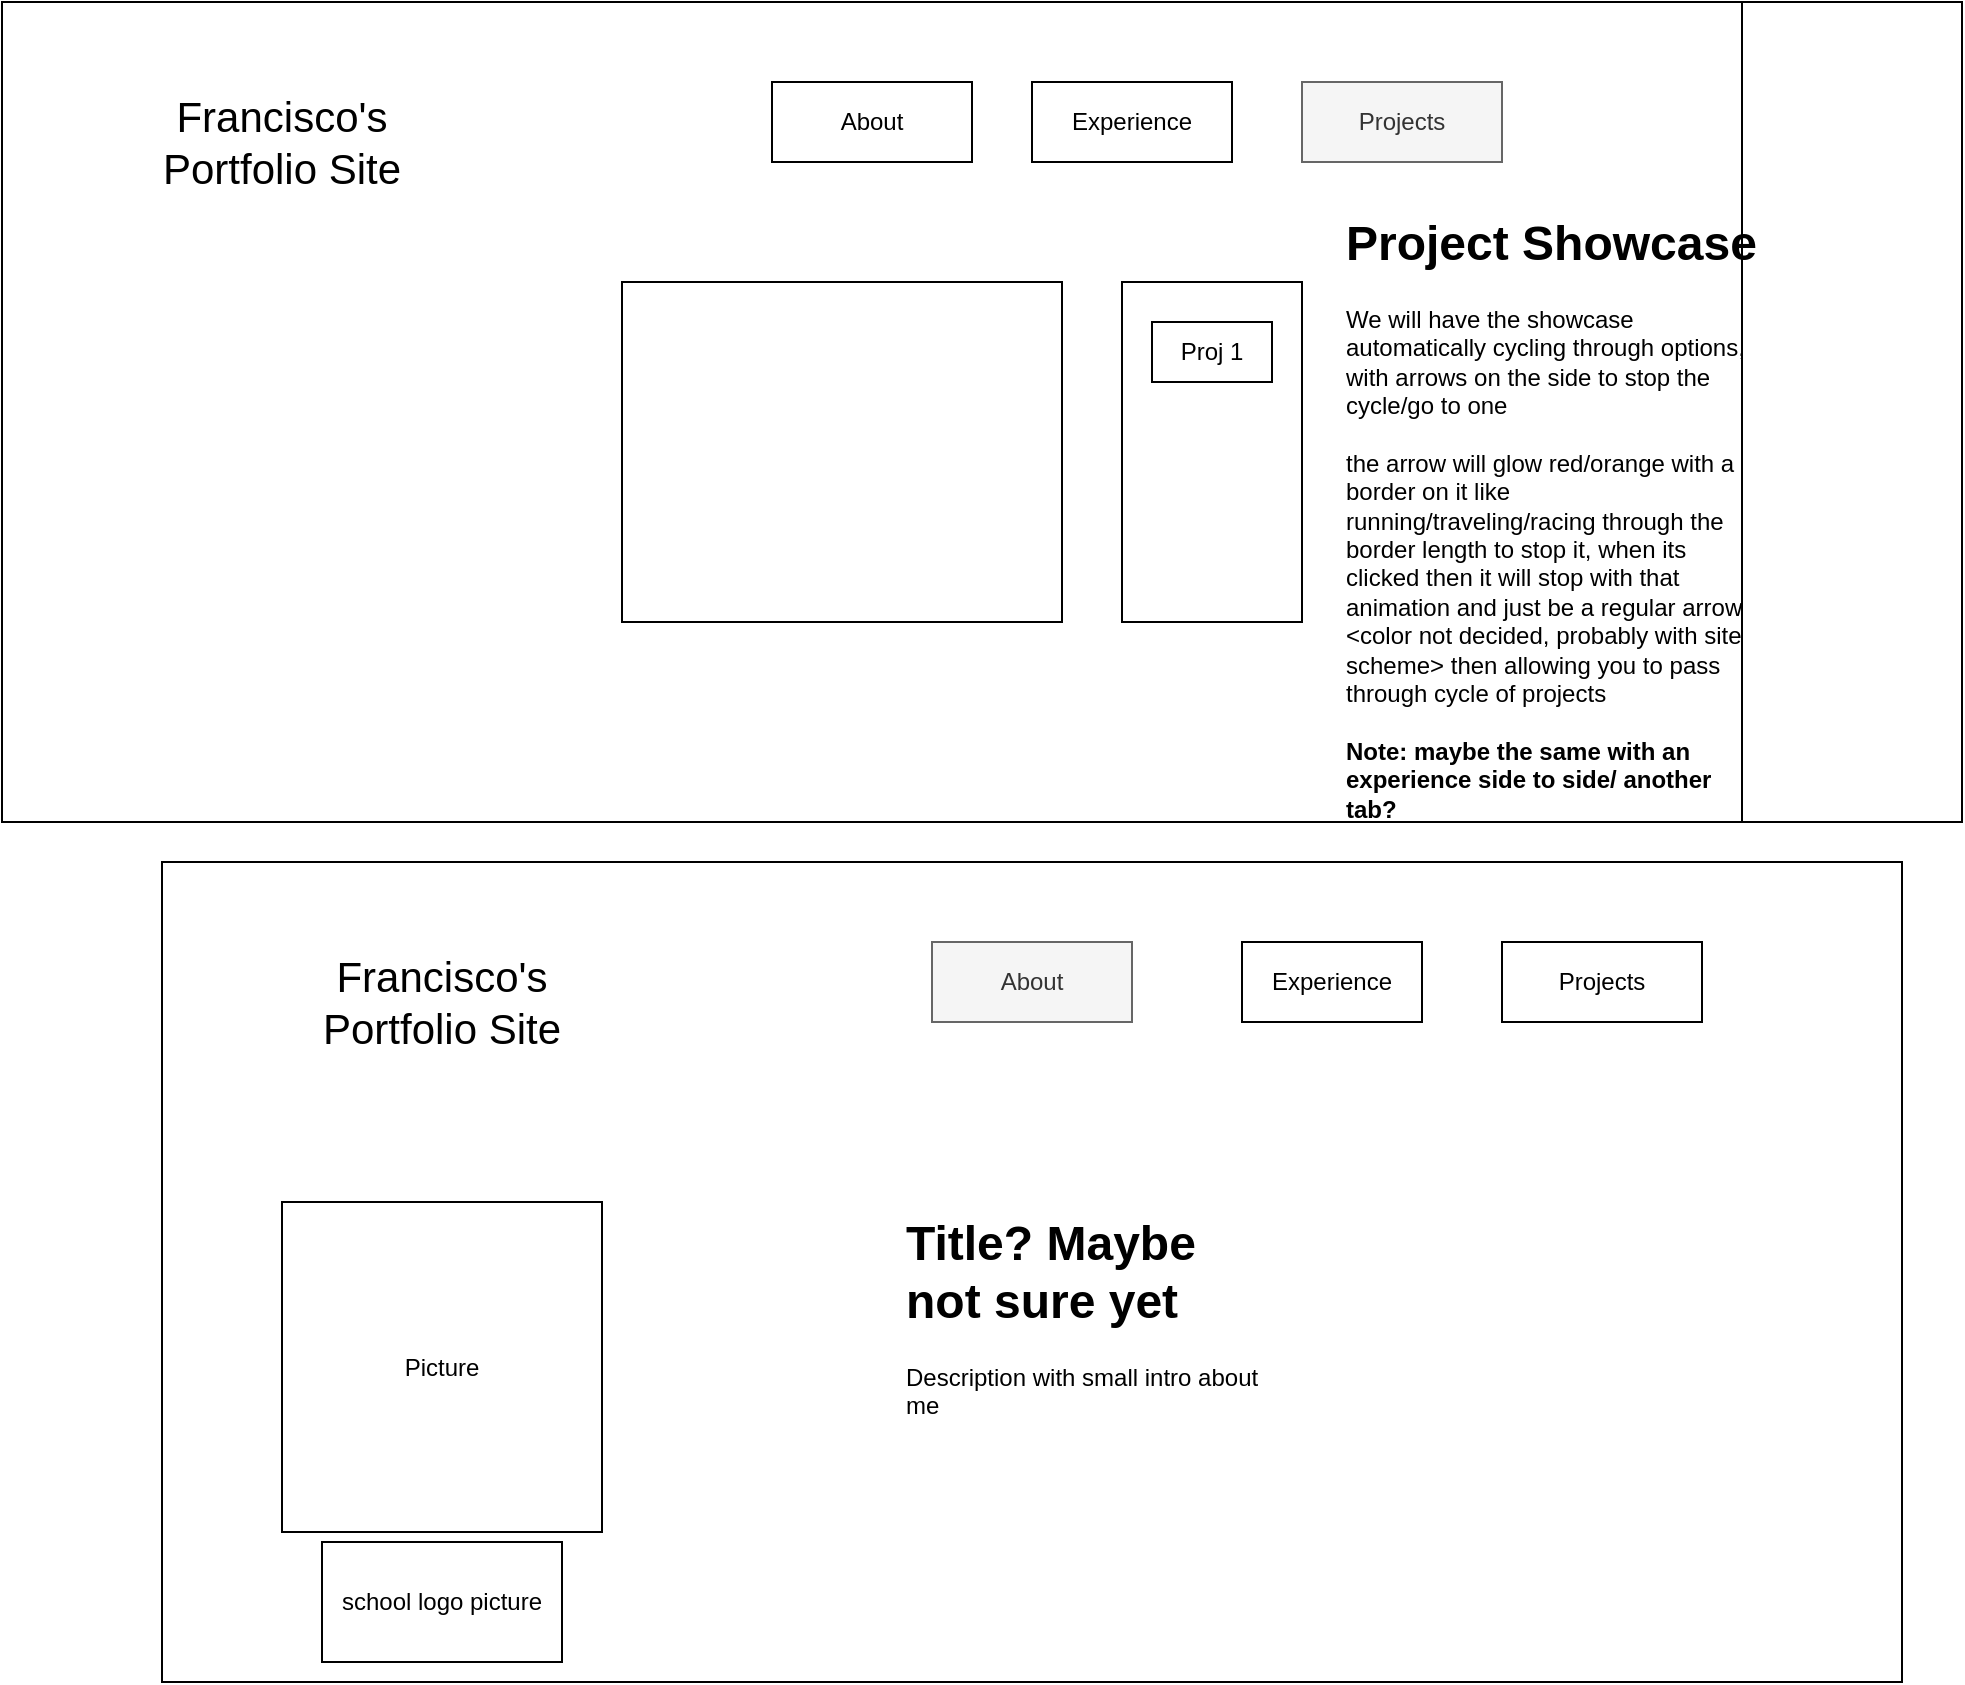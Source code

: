 <mxfile version="24.4.13" type="github">
  <diagram name="Page-1" id="g1WAVAjbO5atQVQJlWGi">
    <mxGraphModel dx="2120" dy="872" grid="1" gridSize="10" guides="1" tooltips="1" connect="1" arrows="1" fold="1" page="1" pageScale="1" pageWidth="850" pageHeight="1100" math="0" shadow="0">
      <root>
        <mxCell id="0" />
        <mxCell id="1" parent="0" />
        <mxCell id="PR-lpg25MrEcDCoxDuMA-18" value="" style="group;strokeColor=default;" vertex="1" connectable="0" parent="1">
          <mxGeometry x="-190" y="230" width="980" height="410" as="geometry" />
        </mxCell>
        <mxCell id="PR-lpg25MrEcDCoxDuMA-3" value="" style="rounded=0;whiteSpace=wrap;html=1;" vertex="1" parent="PR-lpg25MrEcDCoxDuMA-18">
          <mxGeometry width="870" height="410" as="geometry" />
        </mxCell>
        <mxCell id="PR-lpg25MrEcDCoxDuMA-4" value="About" style="rounded=0;whiteSpace=wrap;html=1;" vertex="1" parent="PR-lpg25MrEcDCoxDuMA-18">
          <mxGeometry x="385" y="40" width="100" height="40" as="geometry" />
        </mxCell>
        <mxCell id="PR-lpg25MrEcDCoxDuMA-8" value="Projects" style="rounded=0;whiteSpace=wrap;html=1;fillColor=#f5f5f5;fontColor=#333333;strokeColor=#666666;" vertex="1" parent="PR-lpg25MrEcDCoxDuMA-18">
          <mxGeometry x="650" y="40" width="100" height="40" as="geometry" />
        </mxCell>
        <mxCell id="PR-lpg25MrEcDCoxDuMA-9" value="Experience" style="rounded=0;whiteSpace=wrap;html=1;" vertex="1" parent="PR-lpg25MrEcDCoxDuMA-18">
          <mxGeometry x="515" y="40" width="100" height="40" as="geometry" />
        </mxCell>
        <mxCell id="PR-lpg25MrEcDCoxDuMA-12" value="&lt;font style=&quot;font-size: 21px;&quot;&gt;Francisco&#39;s Portfolio Site&lt;/font&gt;" style="text;html=1;align=center;verticalAlign=middle;whiteSpace=wrap;rounded=0;" vertex="1" parent="PR-lpg25MrEcDCoxDuMA-18">
          <mxGeometry x="50" y="40" width="180" height="60" as="geometry" />
        </mxCell>
        <mxCell id="PR-lpg25MrEcDCoxDuMA-25" value="" style="rounded=0;whiteSpace=wrap;html=1;" vertex="1" parent="PR-lpg25MrEcDCoxDuMA-18">
          <mxGeometry x="310" y="140" width="220" height="170" as="geometry" />
        </mxCell>
        <mxCell id="PR-lpg25MrEcDCoxDuMA-27" value="" style="rounded=0;whiteSpace=wrap;html=1;" vertex="1" parent="PR-lpg25MrEcDCoxDuMA-18">
          <mxGeometry x="560" y="140" width="90" height="170" as="geometry" />
        </mxCell>
        <mxCell id="PR-lpg25MrEcDCoxDuMA-28" value="Proj 1" style="text;html=1;align=center;verticalAlign=middle;whiteSpace=wrap;rounded=0;strokeColor=default;" vertex="1" parent="PR-lpg25MrEcDCoxDuMA-18">
          <mxGeometry x="575" y="160" width="60" height="30" as="geometry" />
        </mxCell>
        <mxCell id="PR-lpg25MrEcDCoxDuMA-30" value="&lt;h1 style=&quot;margin-top: 0px;&quot;&gt;Project Showcase&lt;/h1&gt;&lt;div&gt;We will have the showcase automatically cycling through options, with arrows on the side to stop the cycle/go to one&lt;/div&gt;&lt;div&gt;&lt;br&gt;&lt;/div&gt;&lt;div&gt;the arrow will glow red/orange with a border on it like running/traveling/racing through the border length to stop it, when its clicked then it will stop with that animation and just be a regular arrow &amp;lt;color not decided, probably with site scheme&amp;gt; then allowing you to pass through cycle of projects&lt;/div&gt;&lt;div&gt;&lt;br&gt;&lt;/div&gt;&lt;div&gt;&lt;b&gt;Note: maybe the same with an experience side to side/ another tab?&lt;/b&gt;&lt;/div&gt;" style="text;html=1;whiteSpace=wrap;overflow=hidden;rounded=0;" vertex="1" parent="PR-lpg25MrEcDCoxDuMA-18">
          <mxGeometry x="670" y="100" width="210" height="325" as="geometry" />
        </mxCell>
        <mxCell id="PR-lpg25MrEcDCoxDuMA-19" value="" style="group;" vertex="1" connectable="0" parent="1">
          <mxGeometry x="-110" y="660" width="870" height="410" as="geometry" />
        </mxCell>
        <mxCell id="PR-lpg25MrEcDCoxDuMA-20" value="" style="rounded=0;whiteSpace=wrap;html=1;" vertex="1" parent="PR-lpg25MrEcDCoxDuMA-19">
          <mxGeometry width="870" height="410" as="geometry" />
        </mxCell>
        <mxCell id="PR-lpg25MrEcDCoxDuMA-21" value="About" style="rounded=0;whiteSpace=wrap;html=1;fillColor=#f5f5f5;fontColor=#333333;strokeColor=#666666;" vertex="1" parent="PR-lpg25MrEcDCoxDuMA-19">
          <mxGeometry x="385" y="40" width="100" height="40" as="geometry" />
        </mxCell>
        <mxCell id="PR-lpg25MrEcDCoxDuMA-22" value="Projects" style="rounded=0;whiteSpace=wrap;html=1;" vertex="1" parent="PR-lpg25MrEcDCoxDuMA-19">
          <mxGeometry x="670" y="40" width="100" height="40" as="geometry" />
        </mxCell>
        <mxCell id="PR-lpg25MrEcDCoxDuMA-23" value="Experience" style="rounded=0;whiteSpace=wrap;html=1;" vertex="1" parent="PR-lpg25MrEcDCoxDuMA-19">
          <mxGeometry x="540" y="40" width="90" height="40" as="geometry" />
        </mxCell>
        <mxCell id="PR-lpg25MrEcDCoxDuMA-24" value="&lt;font style=&quot;font-size: 21px;&quot;&gt;Francisco&#39;s Portfolio Site&lt;/font&gt;" style="text;html=1;align=center;verticalAlign=middle;whiteSpace=wrap;rounded=0;" vertex="1" parent="PR-lpg25MrEcDCoxDuMA-19">
          <mxGeometry x="50" y="40" width="180" height="60" as="geometry" />
        </mxCell>
        <mxCell id="PR-lpg25MrEcDCoxDuMA-31" value="Picture" style="rounded=0;whiteSpace=wrap;html=1;" vertex="1" parent="PR-lpg25MrEcDCoxDuMA-19">
          <mxGeometry x="60" y="170" width="160" height="165" as="geometry" />
        </mxCell>
        <mxCell id="PR-lpg25MrEcDCoxDuMA-32" value="school logo picture" style="rounded=0;whiteSpace=wrap;html=1;" vertex="1" parent="PR-lpg25MrEcDCoxDuMA-19">
          <mxGeometry x="80" y="340" width="120" height="60" as="geometry" />
        </mxCell>
        <mxCell id="PR-lpg25MrEcDCoxDuMA-33" value="&lt;h1 style=&quot;margin-top: 0px;&quot;&gt;Title? Maybe not sure yet&lt;/h1&gt;&lt;p&gt;Description with small intro about me&lt;/p&gt;" style="text;html=1;whiteSpace=wrap;overflow=hidden;rounded=0;" vertex="1" parent="PR-lpg25MrEcDCoxDuMA-19">
          <mxGeometry x="370" y="170" width="180" height="120" as="geometry" />
        </mxCell>
      </root>
    </mxGraphModel>
  </diagram>
</mxfile>
